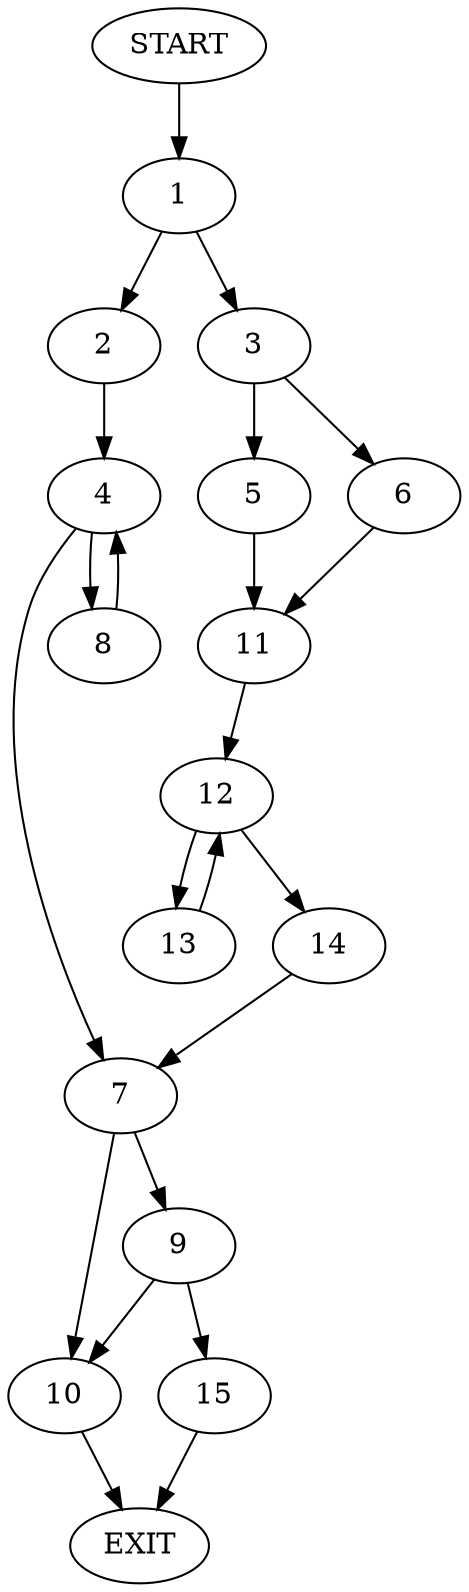 digraph {
0 [label="START"]
16 [label="EXIT"]
0 -> 1
1 -> 2
1 -> 3
2 -> 4
3 -> 5
3 -> 6
4 -> 7
4 -> 8
8 -> 4
7 -> 9
7 -> 10
5 -> 11
6 -> 11
11 -> 12
12 -> 13
12 -> 14
14 -> 7
13 -> 12
10 -> 16
9 -> 15
9 -> 10
15 -> 16
}
